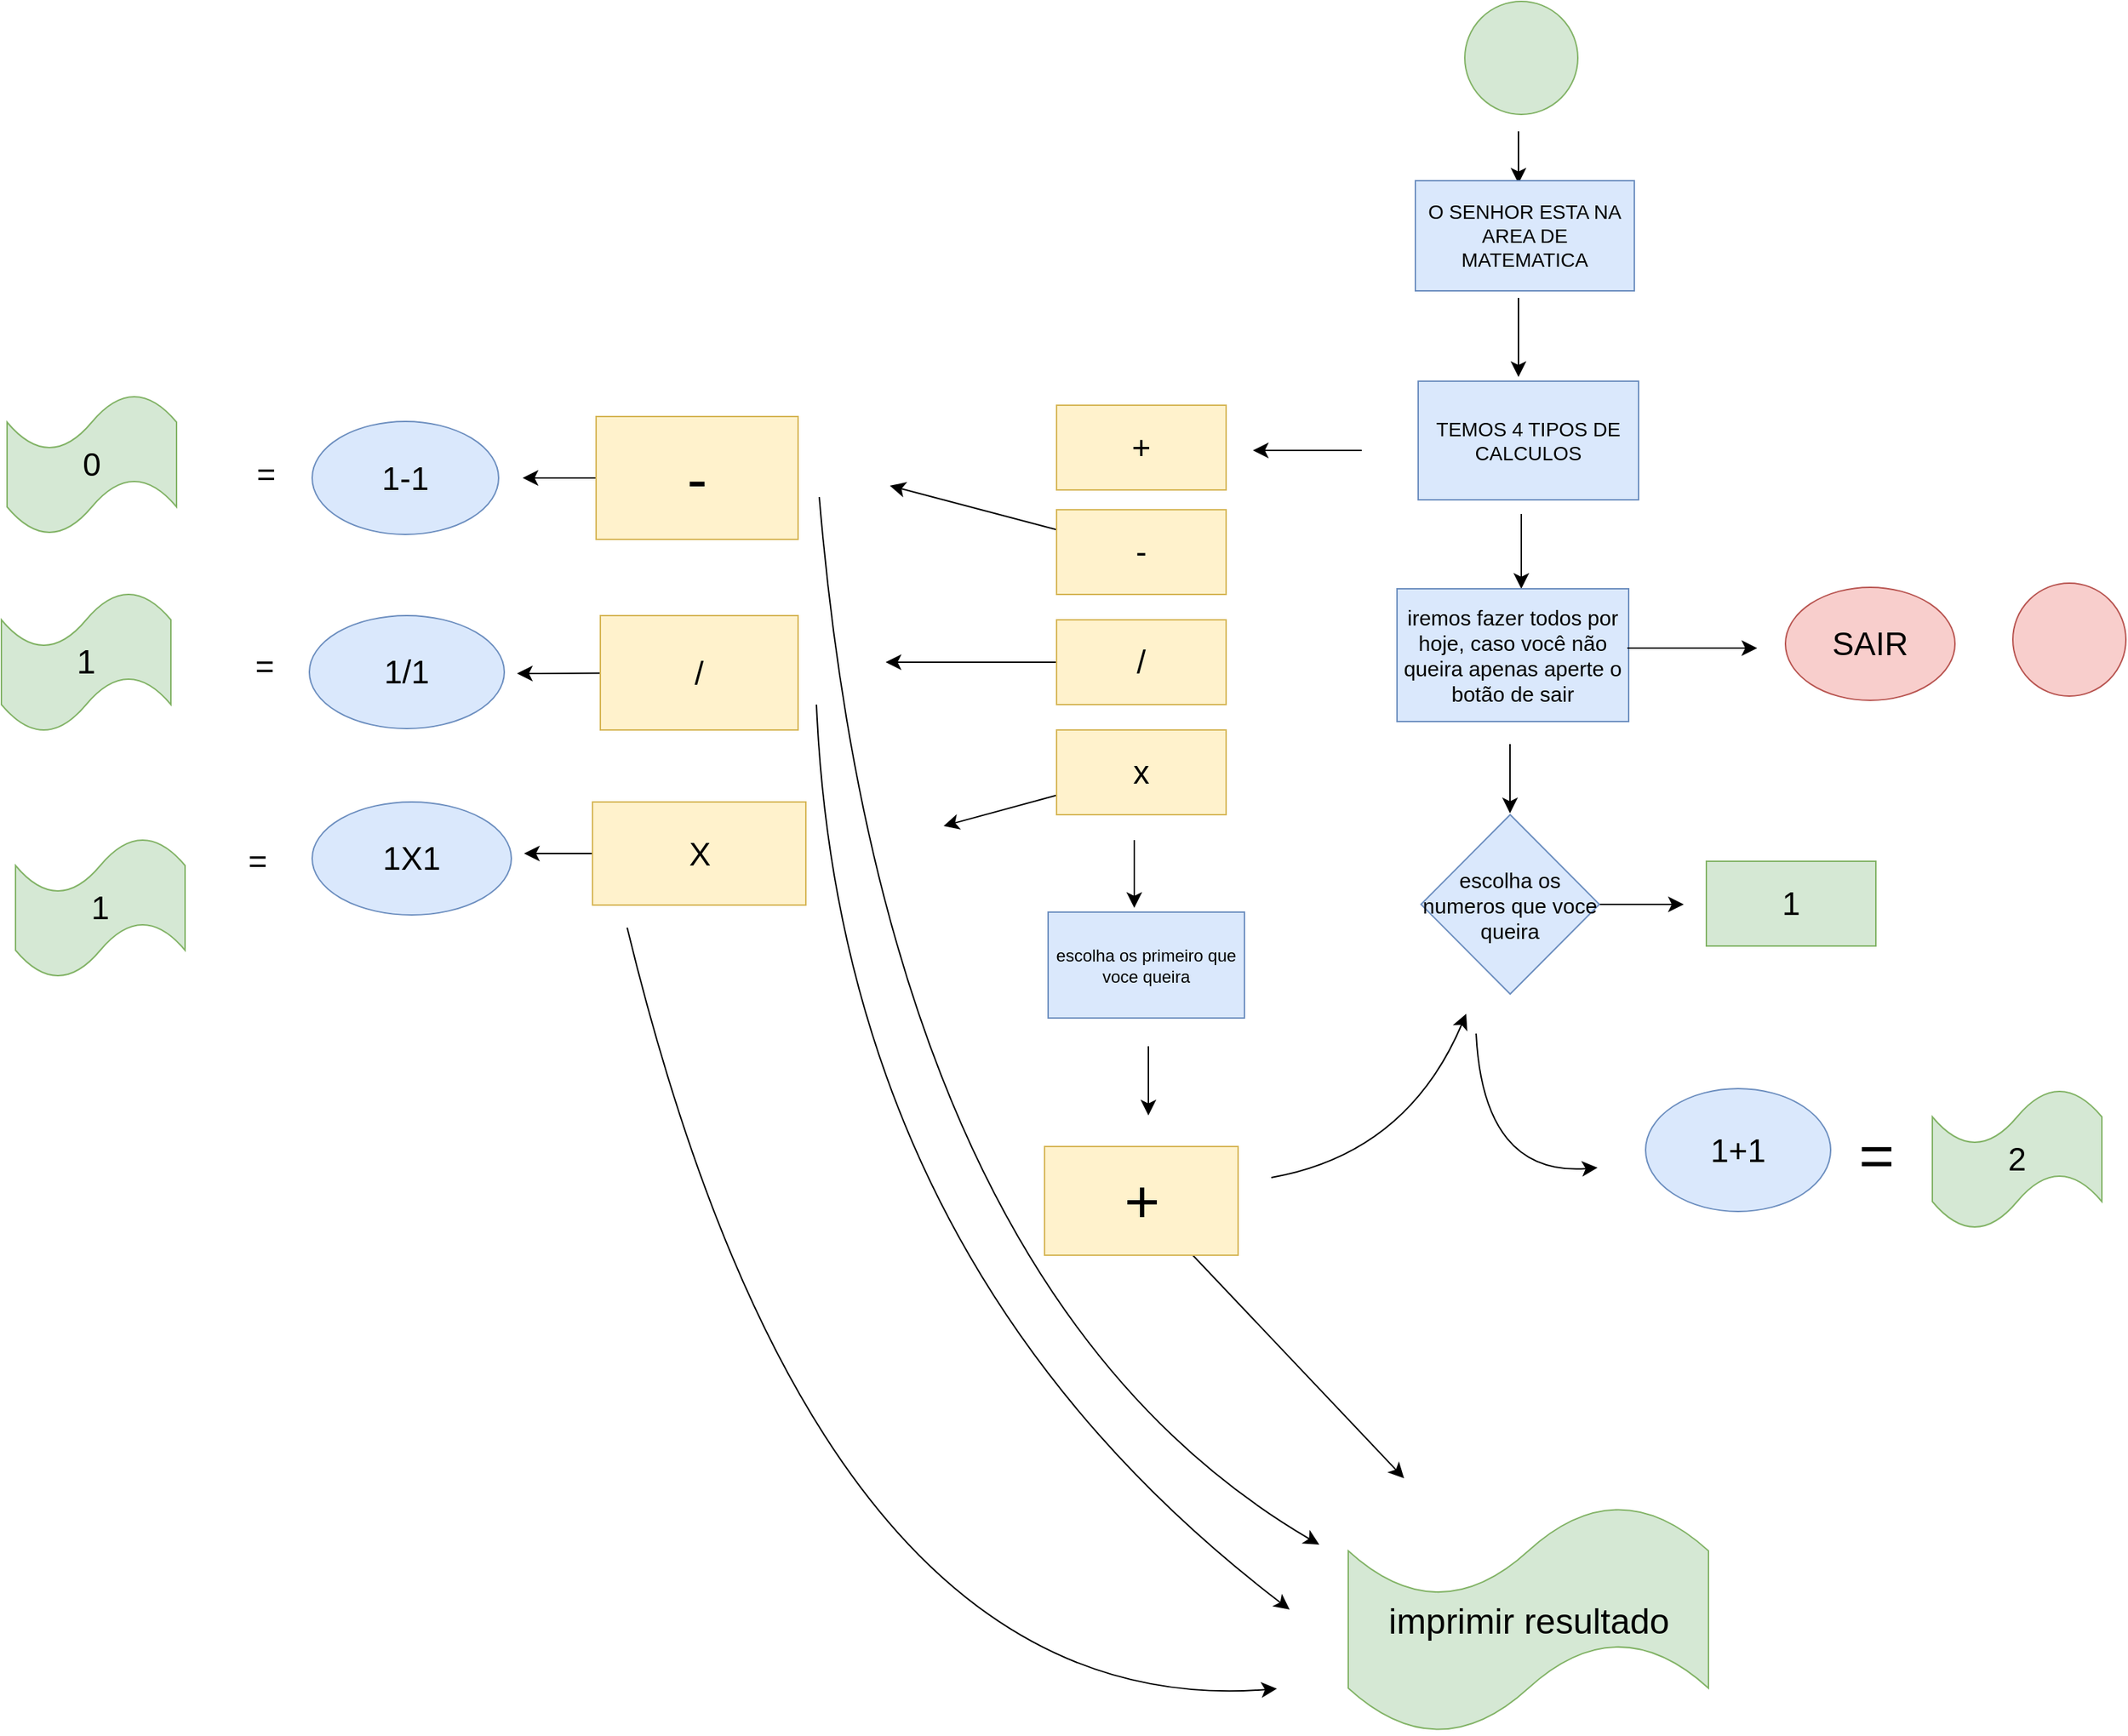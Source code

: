 <mxfile version="26.0.16" pages="3">
  <diagram id="3S0R9ikytFybtbG1wdAy" name="Página-2">
    <mxGraphModel dx="3807" dy="1895" grid="0" gridSize="10" guides="1" tooltips="1" connect="1" arrows="1" fold="1" page="0" pageScale="1" pageWidth="827" pageHeight="1169" math="0" shadow="0">
      <root>
        <mxCell id="0" />
        <mxCell id="1" parent="0" />
        <mxCell id="bWoDO4_oDenXUGjG4R-w-1" value="" style="ellipse;whiteSpace=wrap;html=1;fillColor=#d5e8d4;strokeColor=#82b366;" vertex="1" parent="1">
          <mxGeometry x="160" y="-178" width="80" height="80" as="geometry" />
        </mxCell>
        <mxCell id="bWoDO4_oDenXUGjG4R-w-2" value="" style="edgeStyle=none;orthogonalLoop=1;jettySize=auto;html=1;rounded=0;fontSize=12;startSize=8;endSize=8;curved=1;" edge="1" parent="1">
          <mxGeometry width="140" relative="1" as="geometry">
            <mxPoint x="198" y="-86" as="sourcePoint" />
            <mxPoint x="198" y="-49" as="targetPoint" />
            <Array as="points" />
          </mxGeometry>
        </mxCell>
        <mxCell id="bWoDO4_oDenXUGjG4R-w-3" value="&lt;font style=&quot;font-size: 14px;&quot;&gt;O SENHOR ESTA NA AREA DE MATEMATICA&lt;/font&gt;" style="whiteSpace=wrap;html=1;fillColor=#dae8fc;strokeColor=#6c8ebf;" vertex="1" parent="1">
          <mxGeometry x="125" y="-51" width="155" height="78" as="geometry" />
        </mxCell>
        <mxCell id="bWoDO4_oDenXUGjG4R-w-5" value="" style="edgeStyle=none;orthogonalLoop=1;jettySize=auto;html=1;rounded=0;fontSize=12;startSize=8;endSize=8;curved=1;" edge="1" parent="1">
          <mxGeometry width="140" relative="1" as="geometry">
            <mxPoint x="198" y="32" as="sourcePoint" />
            <mxPoint x="198" y="88" as="targetPoint" />
            <Array as="points" />
          </mxGeometry>
        </mxCell>
        <mxCell id="bWoDO4_oDenXUGjG4R-w-6" value="&lt;font style=&quot;font-size: 14px;&quot;&gt;TEMOS 4 TIPOS DE CALCULOS&lt;/font&gt;" style="whiteSpace=wrap;html=1;fillColor=#dae8fc;strokeColor=#6c8ebf;" vertex="1" parent="1">
          <mxGeometry x="127" y="91" width="156" height="84" as="geometry" />
        </mxCell>
        <mxCell id="bWoDO4_oDenXUGjG4R-w-7" value="" style="edgeStyle=none;orthogonalLoop=1;jettySize=auto;html=1;rounded=0;fontSize=12;startSize=8;endSize=8;curved=1;" edge="1" parent="1">
          <mxGeometry width="140" relative="1" as="geometry">
            <mxPoint x="87" y="140" as="sourcePoint" />
            <mxPoint x="10" y="140" as="targetPoint" />
            <Array as="points" />
          </mxGeometry>
        </mxCell>
        <mxCell id="bWoDO4_oDenXUGjG4R-w-8" value="&lt;font style=&quot;font-size: 23px;&quot;&gt;+&lt;/font&gt;" style="whiteSpace=wrap;html=1;fillColor=#fff2cc;strokeColor=#d6b656;" vertex="1" parent="1">
          <mxGeometry x="-129" y="108" width="120" height="60" as="geometry" />
        </mxCell>
        <mxCell id="yfc4QbvvwDG0wcQGJku0-13" style="edgeStyle=none;curved=1;rounded=0;orthogonalLoop=1;jettySize=auto;html=1;fontSize=12;startSize=8;endSize=8;" edge="1" parent="1" source="bWoDO4_oDenXUGjG4R-w-9">
          <mxGeometry relative="1" as="geometry">
            <mxPoint x="-247" y="165" as="targetPoint" />
          </mxGeometry>
        </mxCell>
        <mxCell id="bWoDO4_oDenXUGjG4R-w-9" value="&lt;font style=&quot;font-size: 23px;&quot;&gt;-&lt;/font&gt;" style="whiteSpace=wrap;html=1;fillColor=#fff2cc;strokeColor=#d6b656;" vertex="1" parent="1">
          <mxGeometry x="-129" y="182" width="120" height="60" as="geometry" />
        </mxCell>
        <mxCell id="yfc4QbvvwDG0wcQGJku0-19" style="edgeStyle=none;curved=1;rounded=0;orthogonalLoop=1;jettySize=auto;html=1;fontSize=12;startSize=8;endSize=8;" edge="1" parent="1" source="bWoDO4_oDenXUGjG4R-w-10">
          <mxGeometry relative="1" as="geometry">
            <mxPoint x="-250" y="290" as="targetPoint" />
          </mxGeometry>
        </mxCell>
        <mxCell id="bWoDO4_oDenXUGjG4R-w-10" value="&lt;font style=&quot;font-size: 23px;&quot;&gt;/&lt;/font&gt;" style="whiteSpace=wrap;html=1;fillColor=#fff2cc;strokeColor=#d6b656;" vertex="1" parent="1">
          <mxGeometry x="-129" y="260" width="120" height="60" as="geometry" />
        </mxCell>
        <mxCell id="yfc4QbvvwDG0wcQGJku0-20" style="edgeStyle=none;curved=1;rounded=0;orthogonalLoop=1;jettySize=auto;html=1;fontSize=12;startSize=8;endSize=8;" edge="1" parent="1" source="bWoDO4_oDenXUGjG4R-w-11">
          <mxGeometry relative="1" as="geometry">
            <mxPoint x="-209" y="406" as="targetPoint" />
          </mxGeometry>
        </mxCell>
        <mxCell id="bWoDO4_oDenXUGjG4R-w-11" value="&lt;font style=&quot;font-size: 23px;&quot;&gt;x&lt;/font&gt;" style="whiteSpace=wrap;html=1;fillColor=#fff2cc;strokeColor=#d6b656;" vertex="1" parent="1">
          <mxGeometry x="-129" y="338" width="120" height="60" as="geometry" />
        </mxCell>
        <mxCell id="bWoDO4_oDenXUGjG4R-w-12" value="" style="edgeStyle=none;orthogonalLoop=1;jettySize=auto;html=1;rounded=0;fontSize=12;startSize=8;endSize=8;curved=1;" edge="1" parent="1">
          <mxGeometry width="140" relative="1" as="geometry">
            <mxPoint x="200" y="185" as="sourcePoint" />
            <mxPoint x="200" y="238" as="targetPoint" />
            <Array as="points" />
          </mxGeometry>
        </mxCell>
        <mxCell id="bWoDO4_oDenXUGjG4R-w-14" style="edgeStyle=none;curved=1;rounded=0;orthogonalLoop=1;jettySize=auto;html=1;fontSize=12;startSize=8;endSize=8;" edge="1" parent="1" source="bWoDO4_oDenXUGjG4R-w-13">
          <mxGeometry relative="1" as="geometry">
            <mxPoint x="198.25" y="315" as="targetPoint" />
          </mxGeometry>
        </mxCell>
        <mxCell id="bWoDO4_oDenXUGjG4R-w-13" value="&lt;font style=&quot;font-size: 15px;&quot;&gt;iremos fazer todos por hoje, caso você não queira apenas aperte o botão de sair&lt;/font&gt;" style="whiteSpace=wrap;html=1;fillColor=#dae8fc;strokeColor=#6c8ebf;" vertex="1" parent="1">
          <mxGeometry x="112" y="238" width="164" height="94" as="geometry" />
        </mxCell>
        <mxCell id="bWoDO4_oDenXUGjG4R-w-15" value="" style="edgeStyle=none;orthogonalLoop=1;jettySize=auto;html=1;rounded=0;fontSize=12;startSize=8;endSize=8;curved=1;" edge="1" parent="1">
          <mxGeometry width="140" relative="1" as="geometry">
            <mxPoint x="192" y="348" as="sourcePoint" />
            <mxPoint x="192" y="397" as="targetPoint" />
            <Array as="points" />
          </mxGeometry>
        </mxCell>
        <mxCell id="yfc4QbvvwDG0wcQGJku0-11" style="edgeStyle=none;curved=1;rounded=0;orthogonalLoop=1;jettySize=auto;html=1;fontSize=12;startSize=8;endSize=8;" edge="1" parent="1" source="bWoDO4_oDenXUGjG4R-w-16">
          <mxGeometry relative="1" as="geometry">
            <mxPoint x="315" y="461.5" as="targetPoint" />
          </mxGeometry>
        </mxCell>
        <mxCell id="bWoDO4_oDenXUGjG4R-w-16" value="&lt;font style=&quot;font-size: 15px;&quot;&gt;escolha os numeros que voce queira&lt;/font&gt;" style="rhombus;whiteSpace=wrap;html=1;fillColor=#dae8fc;strokeColor=#6c8ebf;" vertex="1" parent="1">
          <mxGeometry x="129" y="398" width="126.25" height="127" as="geometry" />
        </mxCell>
        <mxCell id="bWoDO4_oDenXUGjG4R-w-17" value="" style="edgeStyle=none;orthogonalLoop=1;jettySize=auto;html=1;rounded=0;fontSize=12;startSize=8;endSize=8;curved=1;" edge="1" parent="1">
          <mxGeometry width="140" relative="1" as="geometry">
            <mxPoint x="-74" y="416" as="sourcePoint" />
            <mxPoint x="-74" y="464" as="targetPoint" />
            <Array as="points" />
          </mxGeometry>
        </mxCell>
        <mxCell id="bWoDO4_oDenXUGjG4R-w-18" value="escolha os primeiro que voce queira" style="whiteSpace=wrap;html=1;fillColor=#dae8fc;strokeColor=#6c8ebf;" vertex="1" parent="1">
          <mxGeometry x="-135" y="467" width="139" height="75" as="geometry" />
        </mxCell>
        <mxCell id="bWoDO4_oDenXUGjG4R-w-20" value="" style="edgeStyle=none;orthogonalLoop=1;jettySize=auto;html=1;rounded=0;fontSize=12;startSize=8;endSize=8;curved=1;" edge="1" parent="1">
          <mxGeometry width="140" relative="1" as="geometry">
            <mxPoint x="-64" y="562" as="sourcePoint" />
            <mxPoint x="-64" y="611" as="targetPoint" />
            <Array as="points" />
          </mxGeometry>
        </mxCell>
        <mxCell id="yfc4QbvvwDG0wcQGJku0-36" style="edgeStyle=none;curved=1;rounded=0;orthogonalLoop=1;jettySize=auto;html=1;fontSize=12;startSize=8;endSize=8;" edge="1" parent="1" source="H-FXYFrjYrHOLVvHYRJx-1">
          <mxGeometry relative="1" as="geometry">
            <mxPoint x="117" y="868" as="targetPoint" />
          </mxGeometry>
        </mxCell>
        <mxCell id="H-FXYFrjYrHOLVvHYRJx-1" value="&lt;font style=&quot;font-size: 43px;&quot;&gt;+&lt;/font&gt;" style="whiteSpace=wrap;html=1;fillColor=#fff2cc;strokeColor=#d6b656;" vertex="1" parent="1">
          <mxGeometry x="-137.5" y="633" width="137" height="77" as="geometry" />
        </mxCell>
        <mxCell id="H-FXYFrjYrHOLVvHYRJx-2" value="" style="edgeStyle=none;orthogonalLoop=1;jettySize=auto;html=1;rounded=0;fontSize=12;startSize=8;endSize=8;curved=1;" edge="1" parent="1">
          <mxGeometry width="140" relative="1" as="geometry">
            <mxPoint x="23" y="655" as="sourcePoint" />
            <mxPoint x="161" y="539" as="targetPoint" />
            <Array as="points">
              <mxPoint x="119" y="638" />
            </Array>
          </mxGeometry>
        </mxCell>
        <mxCell id="H-FXYFrjYrHOLVvHYRJx-3" value="" style="edgeStyle=none;orthogonalLoop=1;jettySize=auto;html=1;rounded=0;fontSize=12;startSize=8;endSize=8;curved=1;" edge="1" parent="1">
          <mxGeometry width="140" relative="1" as="geometry">
            <mxPoint x="168" y="553" as="sourcePoint" />
            <mxPoint x="254" y="648" as="targetPoint" />
            <Array as="points">
              <mxPoint x="173" y="654" />
            </Array>
          </mxGeometry>
        </mxCell>
        <mxCell id="H-FXYFrjYrHOLVvHYRJx-5" value="&lt;font style=&quot;font-size: 23px;&quot;&gt;1+1&lt;/font&gt;" style="ellipse;whiteSpace=wrap;html=1;fillColor=#dae8fc;strokeColor=#6c8ebf;" vertex="1" parent="1">
          <mxGeometry x="288" y="592" width="131" height="87" as="geometry" />
        </mxCell>
        <mxCell id="H-FXYFrjYrHOLVvHYRJx-6" value="&lt;font style=&quot;font-size: 43px;&quot;&gt;=&lt;/font&gt;" style="text;html=1;align=center;verticalAlign=middle;resizable=0;points=[];autosize=1;strokeColor=none;fillColor=none;fontSize=16;" vertex="1" parent="1">
          <mxGeometry x="429" y="607" width="43" height="64" as="geometry" />
        </mxCell>
        <mxCell id="yfc4QbvvwDG0wcQGJku0-2" value="&lt;font style=&quot;font-size: 23px;&quot;&gt;2&lt;/font&gt;" style="shape=tape;whiteSpace=wrap;html=1;fillColor=#d5e8d4;strokeColor=#82b366;" vertex="1" parent="1">
          <mxGeometry x="491" y="592" width="120" height="100" as="geometry" />
        </mxCell>
        <mxCell id="yfc4QbvvwDG0wcQGJku0-5" style="edgeStyle=none;curved=1;rounded=0;orthogonalLoop=1;jettySize=auto;html=1;fontSize=12;startSize=8;endSize=8;" edge="1" parent="1" source="yfc4QbvvwDG0wcQGJku0-3">
          <mxGeometry relative="1" as="geometry">
            <mxPoint x="-511" y="298" as="targetPoint" />
          </mxGeometry>
        </mxCell>
        <mxCell id="yfc4QbvvwDG0wcQGJku0-3" value="&lt;font style=&quot;font-size: 23px;&quot;&gt;/&lt;/font&gt;" style="whiteSpace=wrap;html=1;fillColor=#fff2cc;strokeColor=#d6b656;" vertex="1" parent="1">
          <mxGeometry x="-452" y="257" width="140" height="81" as="geometry" />
        </mxCell>
        <mxCell id="yfc4QbvvwDG0wcQGJku0-7" value="" style="edgeStyle=none;orthogonalLoop=1;jettySize=auto;html=1;rounded=0;fontSize=12;startSize=8;endSize=8;curved=1;" edge="1" parent="1">
          <mxGeometry width="140" relative="1" as="geometry">
            <mxPoint x="275" y="280" as="sourcePoint" />
            <mxPoint x="367" y="280" as="targetPoint" />
            <Array as="points" />
          </mxGeometry>
        </mxCell>
        <mxCell id="yfc4QbvvwDG0wcQGJku0-9" value="" style="ellipse;whiteSpace=wrap;html=1;fillColor=#f8cecc;strokeColor=#b85450;" vertex="1" parent="1">
          <mxGeometry x="548" y="234" width="80" height="80" as="geometry" />
        </mxCell>
        <mxCell id="yfc4QbvvwDG0wcQGJku0-10" value="&lt;font style=&quot;font-size: 23px;&quot;&gt;SAIR&lt;/font&gt;" style="ellipse;whiteSpace=wrap;html=1;fillColor=#f8cecc;strokeColor=#b85450;" vertex="1" parent="1">
          <mxGeometry x="387" y="237" width="120" height="80" as="geometry" />
        </mxCell>
        <mxCell id="yfc4QbvvwDG0wcQGJku0-12" value="&lt;font style=&quot;font-size: 23px;&quot;&gt;1&lt;/font&gt;" style="whiteSpace=wrap;html=1;fillColor=#d5e8d4;strokeColor=#82b366;" vertex="1" parent="1">
          <mxGeometry x="331" y="431" width="120" height="60" as="geometry" />
        </mxCell>
        <mxCell id="yfc4QbvvwDG0wcQGJku0-15" style="edgeStyle=none;curved=1;rounded=0;orthogonalLoop=1;jettySize=auto;html=1;fontSize=12;startSize=8;endSize=8;" edge="1" parent="1" source="yfc4QbvvwDG0wcQGJku0-14">
          <mxGeometry relative="1" as="geometry">
            <mxPoint x="-507" y="159.5" as="targetPoint" />
          </mxGeometry>
        </mxCell>
        <mxCell id="yfc4QbvvwDG0wcQGJku0-14" value="&lt;font style=&quot;font-size: 43px;&quot;&gt;-&lt;/font&gt;" style="whiteSpace=wrap;html=1;fillColor=#fff2cc;strokeColor=#d6b656;" vertex="1" parent="1">
          <mxGeometry x="-455" y="116" width="143" height="87" as="geometry" />
        </mxCell>
        <mxCell id="yfc4QbvvwDG0wcQGJku0-17" value="&lt;font style=&quot;font-size: 23px;&quot;&gt;1/1&lt;/font&gt;" style="ellipse;whiteSpace=wrap;html=1;fillColor=#dae8fc;strokeColor=#6c8ebf;" vertex="1" parent="1">
          <mxGeometry x="-658" y="257" width="138" height="80" as="geometry" />
        </mxCell>
        <mxCell id="yfc4QbvvwDG0wcQGJku0-18" value="&lt;font style=&quot;font-size: 23px;&quot;&gt;1-1&lt;/font&gt;" style="ellipse;whiteSpace=wrap;html=1;fillColor=#dae8fc;strokeColor=#6c8ebf;" vertex="1" parent="1">
          <mxGeometry x="-656" y="119.5" width="132" height="80" as="geometry" />
        </mxCell>
        <mxCell id="yfc4QbvvwDG0wcQGJku0-23" style="edgeStyle=none;curved=1;rounded=0;orthogonalLoop=1;jettySize=auto;html=1;fontSize=12;startSize=8;endSize=8;" edge="1" parent="1" source="yfc4QbvvwDG0wcQGJku0-21">
          <mxGeometry relative="1" as="geometry">
            <mxPoint x="-506" y="425.5" as="targetPoint" />
          </mxGeometry>
        </mxCell>
        <mxCell id="yfc4QbvvwDG0wcQGJku0-21" value="&lt;font style=&quot;font-size: 23px;&quot;&gt;X&lt;/font&gt;" style="whiteSpace=wrap;html=1;fillColor=#fff2cc;strokeColor=#d6b656;" vertex="1" parent="1">
          <mxGeometry x="-457.5" y="389" width="151" height="73" as="geometry" />
        </mxCell>
        <mxCell id="yfc4QbvvwDG0wcQGJku0-22" value="&lt;font style=&quot;font-size: 23px;&quot;&gt;1X1&lt;/font&gt;" style="ellipse;whiteSpace=wrap;html=1;fillColor=#dae8fc;strokeColor=#6c8ebf;" vertex="1" parent="1">
          <mxGeometry x="-656" y="389" width="141" height="80" as="geometry" />
        </mxCell>
        <mxCell id="yfc4QbvvwDG0wcQGJku0-24" value="&lt;font style=&quot;font-size: 23px;&quot;&gt;=&lt;/font&gt;" style="text;html=1;align=center;verticalAlign=middle;resizable=0;points=[];autosize=1;strokeColor=none;fillColor=none;fontSize=16;" vertex="1" parent="1">
          <mxGeometry x="-710.5" y="410.5" width="31" height="40" as="geometry" />
        </mxCell>
        <mxCell id="yfc4QbvvwDG0wcQGJku0-25" value="&lt;font style=&quot;font-size: 23px;&quot;&gt;=&lt;/font&gt;" style="text;html=1;align=center;verticalAlign=middle;resizable=0;points=[];autosize=1;strokeColor=none;fillColor=none;fontSize=16;" vertex="1" parent="1">
          <mxGeometry x="-705.5" y="272.5" width="31" height="40" as="geometry" />
        </mxCell>
        <mxCell id="yfc4QbvvwDG0wcQGJku0-26" value="&lt;font style=&quot;font-size: 23px;&quot;&gt;=&lt;/font&gt;" style="text;html=1;align=center;verticalAlign=middle;resizable=0;points=[];autosize=1;strokeColor=none;fillColor=none;fontSize=16;" vertex="1" parent="1">
          <mxGeometry x="-704.5" y="136.5" width="31" height="40" as="geometry" />
        </mxCell>
        <mxCell id="yfc4QbvvwDG0wcQGJku0-27" value="&lt;font style=&quot;font-size: 23px;&quot;&gt;0&lt;/font&gt;" style="shape=tape;whiteSpace=wrap;html=1;fillColor=#d5e8d4;strokeColor=#82b366;" vertex="1" parent="1">
          <mxGeometry x="-872" y="100" width="120" height="100" as="geometry" />
        </mxCell>
        <mxCell id="yfc4QbvvwDG0wcQGJku0-28" value="&lt;font style=&quot;font-size: 24px;&quot;&gt;1&lt;/font&gt;" style="shape=tape;whiteSpace=wrap;html=1;fillColor=#d5e8d4;strokeColor=#82b366;" vertex="1" parent="1">
          <mxGeometry x="-876" y="240" width="120" height="100" as="geometry" />
        </mxCell>
        <mxCell id="yfc4QbvvwDG0wcQGJku0-29" value="&lt;font style=&quot;font-size: 23px;&quot;&gt;1&lt;/font&gt;" style="shape=tape;whiteSpace=wrap;html=1;fillColor=#d5e8d4;strokeColor=#82b366;" vertex="1" parent="1">
          <mxGeometry x="-866" y="414" width="120" height="100" as="geometry" />
        </mxCell>
        <mxCell id="yfc4QbvvwDG0wcQGJku0-31" value="" style="edgeStyle=none;orthogonalLoop=1;jettySize=auto;html=1;rounded=0;fontSize=12;startSize=8;endSize=8;curved=1;" edge="1" parent="1">
          <mxGeometry width="140" relative="1" as="geometry">
            <mxPoint x="-297" y="173" as="sourcePoint" />
            <mxPoint x="57" y="915" as="targetPoint" />
            <Array as="points">
              <mxPoint x="-250" y="735" />
            </Array>
          </mxGeometry>
        </mxCell>
        <mxCell id="yfc4QbvvwDG0wcQGJku0-32" value="" style="edgeStyle=none;orthogonalLoop=1;jettySize=auto;html=1;rounded=0;fontSize=12;startSize=8;endSize=8;curved=1;" edge="1" parent="1">
          <mxGeometry width="140" relative="1" as="geometry">
            <mxPoint x="-299" y="320" as="sourcePoint" />
            <mxPoint x="36" y="961" as="targetPoint" />
            <Array as="points">
              <mxPoint x="-282" y="718" />
            </Array>
          </mxGeometry>
        </mxCell>
        <mxCell id="yfc4QbvvwDG0wcQGJku0-33" value="" style="edgeStyle=none;orthogonalLoop=1;jettySize=auto;html=1;rounded=0;fontSize=12;startSize=8;endSize=8;curved=1;" edge="1" parent="1">
          <mxGeometry width="140" relative="1" as="geometry">
            <mxPoint x="-433" y="478" as="sourcePoint" />
            <mxPoint x="27" y="1017" as="targetPoint" />
            <Array as="points">
              <mxPoint x="-296" y="1042" />
            </Array>
          </mxGeometry>
        </mxCell>
        <mxCell id="yfc4QbvvwDG0wcQGJku0-35" value="&lt;font style=&quot;font-size: 25px;&quot;&gt;imprimir resultado&lt;/font&gt;" style="shape=tape;whiteSpace=wrap;html=1;fillColor=#d5e8d4;strokeColor=#82b366;" vertex="1" parent="1">
          <mxGeometry x="77.5" y="887" width="255" height="162" as="geometry" />
        </mxCell>
      </root>
    </mxGraphModel>
  </diagram>
  <diagram id="HS02gYboRhNqghJ5La4G" name="Página-3">
    <mxGraphModel dx="1434" dy="1222" grid="0" gridSize="10" guides="1" tooltips="1" connect="1" arrows="1" fold="1" page="0" pageScale="1" pageWidth="827" pageHeight="1169" math="0" shadow="0">
      <root>
        <mxCell id="0" />
        <mxCell id="1" parent="0" />
        <mxCell id="hMxK8Nnisg0xX5_XyeXb-3" style="edgeStyle=none;curved=1;rounded=0;orthogonalLoop=1;jettySize=auto;html=1;fontSize=12;startSize=8;endSize=8;" edge="1" parent="1" source="hMxK8Nnisg0xX5_XyeXb-2">
          <mxGeometry relative="1" as="geometry">
            <mxPoint x="201" y="-40" as="targetPoint" />
          </mxGeometry>
        </mxCell>
        <mxCell id="hMxK8Nnisg0xX5_XyeXb-2" value="" style="ellipse;whiteSpace=wrap;html=1;fillColor=#d5e8d4;strokeColor=#82b366;" vertex="1" parent="1">
          <mxGeometry x="161" y="-157" width="80" height="80" as="geometry" />
        </mxCell>
        <mxCell id="hMxK8Nnisg0xX5_XyeXb-6" style="edgeStyle=none;curved=1;rounded=0;orthogonalLoop=1;jettySize=auto;html=1;fontSize=12;startSize=8;endSize=8;" edge="1" parent="1" source="hMxK8Nnisg0xX5_XyeXb-5">
          <mxGeometry relative="1" as="geometry">
            <mxPoint x="201" y="69" as="targetPoint" />
          </mxGeometry>
        </mxCell>
        <mxCell id="hMxK8Nnisg0xX5_XyeXb-5" value="voltaremos aos calculos" style="whiteSpace=wrap;html=1;fillColor=#dae8fc;strokeColor=#6c8ebf;" vertex="1" parent="1">
          <mxGeometry x="141" y="-22" width="120" height="60" as="geometry" />
        </mxCell>
        <mxCell id="hMxK8Nnisg0xX5_XyeXb-11" style="edgeStyle=none;curved=1;rounded=0;orthogonalLoop=1;jettySize=auto;html=1;fontSize=12;startSize=8;endSize=8;" edge="1" parent="1" source="hMxK8Nnisg0xX5_XyeXb-7">
          <mxGeometry relative="1" as="geometry">
            <mxPoint x="325" y="100" as="targetPoint" />
          </mxGeometry>
        </mxCell>
        <mxCell id="hMxK8Nnisg0xX5_XyeXb-12" style="edgeStyle=none;curved=1;rounded=0;orthogonalLoop=1;jettySize=auto;html=1;fontSize=12;startSize=8;endSize=8;" edge="1" parent="1" source="hMxK8Nnisg0xX5_XyeXb-7">
          <mxGeometry relative="1" as="geometry">
            <mxPoint x="334" y="196" as="targetPoint" />
          </mxGeometry>
        </mxCell>
        <mxCell id="hMxK8Nnisg0xX5_XyeXb-7" value="&lt;font&gt;digite os numeros que deseja usar hoje&lt;/font&gt;" style="rhombus;whiteSpace=wrap;html=1;fillColor=#dae8fc;strokeColor=#6c8ebf;" vertex="1" parent="1">
          <mxGeometry x="128.25" y="68" width="145.5" height="139" as="geometry" />
        </mxCell>
        <mxCell id="hMxK8Nnisg0xX5_XyeXb-13" style="edgeStyle=none;curved=1;rounded=0;orthogonalLoop=1;jettySize=auto;html=1;fontSize=12;startSize=8;endSize=8;" edge="1" parent="1" source="hMxK8Nnisg0xX5_XyeXb-9">
          <mxGeometry relative="1" as="geometry">
            <mxPoint x="505" y="87" as="targetPoint" />
          </mxGeometry>
        </mxCell>
        <mxCell id="_5IDJv6E5iBowE2MQrpH-2" style="edgeStyle=none;curved=1;rounded=0;orthogonalLoop=1;jettySize=auto;html=1;fontSize=12;startSize=8;endSize=8;" edge="1" parent="1" source="hMxK8Nnisg0xX5_XyeXb-9">
          <mxGeometry relative="1" as="geometry">
            <mxPoint x="416" y="-16" as="targetPoint" />
          </mxGeometry>
        </mxCell>
        <mxCell id="hMxK8Nnisg0xX5_XyeXb-9" value="&lt;font style=&quot;font-size: 24px;&quot;&gt;12&lt;/font&gt;" style="ellipse;whiteSpace=wrap;html=1;fillColor=#fff2cc;strokeColor=#d6b656;" vertex="1" parent="1">
          <mxGeometry x="337" y="47" width="120" height="80" as="geometry" />
        </mxCell>
        <mxCell id="hMxK8Nnisg0xX5_XyeXb-14" style="edgeStyle=none;curved=1;rounded=0;orthogonalLoop=1;jettySize=auto;html=1;fontSize=12;startSize=8;endSize=8;" edge="1" parent="1" source="hMxK8Nnisg0xX5_XyeXb-10">
          <mxGeometry relative="1" as="geometry">
            <mxPoint x="507" y="194" as="targetPoint" />
          </mxGeometry>
        </mxCell>
        <mxCell id="_5IDJv6E5iBowE2MQrpH-18" style="edgeStyle=none;curved=1;rounded=0;orthogonalLoop=1;jettySize=auto;html=1;fontSize=12;startSize=8;endSize=8;" edge="1" parent="1" source="hMxK8Nnisg0xX5_XyeXb-10">
          <mxGeometry relative="1" as="geometry">
            <mxPoint x="400" y="284" as="targetPoint" />
          </mxGeometry>
        </mxCell>
        <mxCell id="hMxK8Nnisg0xX5_XyeXb-10" value="&lt;font style=&quot;font-size: 24px;&quot;&gt;13&lt;/font&gt;" style="ellipse;whiteSpace=wrap;html=1;fillColor=#fff2cc;strokeColor=#d6b656;" vertex="1" parent="1">
          <mxGeometry x="340" y="154" width="120" height="80" as="geometry" />
        </mxCell>
        <mxCell id="hMxK8Nnisg0xX5_XyeXb-15" value="&lt;font style=&quot;font-size: 20px;&quot;&gt;par&lt;/font&gt;" style="shape=tape;whiteSpace=wrap;html=1;fillColor=#d5e8d4;strokeColor=#82b366;" vertex="1" parent="1">
          <mxGeometry x="515" y="27" width="120" height="100" as="geometry" />
        </mxCell>
        <mxCell id="hMxK8Nnisg0xX5_XyeXb-16" value="&lt;font style=&quot;font-size: 19px;&quot;&gt;impar&lt;/font&gt;" style="shape=tape;whiteSpace=wrap;html=1;fillColor=#d5e8d4;strokeColor=#82b366;" vertex="1" parent="1">
          <mxGeometry x="524" y="144" width="120" height="100" as="geometry" />
        </mxCell>
        <mxCell id="_5IDJv6E5iBowE2MQrpH-6" style="edgeStyle=none;curved=1;rounded=0;orthogonalLoop=1;jettySize=auto;html=1;fontSize=12;startSize=8;endSize=8;" edge="1" parent="1" source="_5IDJv6E5iBowE2MQrpH-5">
          <mxGeometry relative="1" as="geometry">
            <mxPoint x="535" y="-113" as="targetPoint" />
          </mxGeometry>
        </mxCell>
        <mxCell id="_5IDJv6E5iBowE2MQrpH-14" style="edgeStyle=none;curved=1;rounded=0;orthogonalLoop=1;jettySize=auto;html=1;fontSize=12;startSize=8;endSize=8;" edge="1" parent="1" source="_5IDJv6E5iBowE2MQrpH-5">
          <mxGeometry relative="1" as="geometry">
            <mxPoint x="513" y="-215" as="targetPoint" />
          </mxGeometry>
        </mxCell>
        <mxCell id="_5IDJv6E5iBowE2MQrpH-5" value="dividindo esse numero por 2 da ma resultado acima de 0?" style="rhombus;whiteSpace=wrap;html=1;fillColor=#dae8fc;strokeColor=#6c8ebf;" vertex="1" parent="1">
          <mxGeometry x="350" y="-187" width="135" height="148" as="geometry" />
        </mxCell>
        <mxCell id="_5IDJv6E5iBowE2MQrpH-9" value="SIM" style="shape=parallelogram;perimeter=parallelogramPerimeter;whiteSpace=wrap;html=1;fixedSize=1;fillColor=#d5e8d4;strokeColor=#82b366;" vertex="1" parent="1">
          <mxGeometry x="558" y="-176" width="120" height="60" as="geometry" />
        </mxCell>
        <mxCell id="_5IDJv6E5iBowE2MQrpH-13" value="" style="edgeStyle=none;orthogonalLoop=1;jettySize=auto;html=1;rounded=0;fontSize=12;startSize=8;endSize=8;curved=1;" edge="1" parent="1" source="_5IDJv6E5iBowE2MQrpH-9">
          <mxGeometry width="140" relative="1" as="geometry">
            <mxPoint x="706" y="-145" as="sourcePoint" />
            <mxPoint x="666" y="207" as="targetPoint" />
            <Array as="points">
              <mxPoint x="1046" y="214" />
            </Array>
          </mxGeometry>
        </mxCell>
        <mxCell id="_5IDJv6E5iBowE2MQrpH-16" value="NAO" style="shape=parallelogram;perimeter=parallelogramPerimeter;whiteSpace=wrap;html=1;fixedSize=1;fillColor=#f8cecc;strokeColor=#b85450;" vertex="1" parent="1">
          <mxGeometry x="515" y="-297" width="120" height="60" as="geometry" />
        </mxCell>
        <mxCell id="_5IDJv6E5iBowE2MQrpH-17" value="" style="edgeStyle=none;orthogonalLoop=1;jettySize=auto;html=1;rounded=0;fontSize=12;startSize=8;endSize=8;curved=1;exitX=1;exitY=0.75;exitDx=0;exitDy=0;" edge="1" parent="1" source="_5IDJv6E5iBowE2MQrpH-16">
          <mxGeometry width="140" relative="1" as="geometry">
            <mxPoint x="639" y="-262" as="sourcePoint" />
            <mxPoint x="650" y="70" as="targetPoint" />
            <Array as="points">
              <mxPoint x="702" y="-153" />
              <mxPoint x="698" y="-109" />
              <mxPoint x="688" y="-28" />
              <mxPoint x="688" y="59" />
            </Array>
          </mxGeometry>
        </mxCell>
        <mxCell id="_5IDJv6E5iBowE2MQrpH-19" value="&lt;font style=&quot;font-size: 15px;&quot;&gt;SE ALGUM NUMERO DIVIDIDO POR DOIS FOR ACIMA DE 0 ENTAO O MESMO SERIA IMPAR.&lt;/font&gt;&lt;div&gt;&lt;font style=&quot;font-size: 15px;&quot;&gt;&lt;br&gt;&lt;/font&gt;&lt;/div&gt;&lt;div&gt;&lt;font style=&quot;font-size: 15px;&quot;&gt;MAS SE ALGUM NUMERO DIVIDIDO POR 2 FOR 0 ENTAO O MESMO SERIA PAR.&lt;/font&gt;&lt;/div&gt;" style="whiteSpace=wrap;html=1;fillColor=#d5e8d4;strokeColor=#82b366;" vertex="1" parent="1">
          <mxGeometry x="196" y="296" width="437" height="110" as="geometry" />
        </mxCell>
      </root>
    </mxGraphModel>
  </diagram>
  <diagram id="OSz-mh4DYdL9cH4ju8RD" name="Página-4">
    <mxGraphModel dx="1834" dy="2022" grid="0" gridSize="10" guides="1" tooltips="1" connect="1" arrows="1" fold="1" page="0" pageScale="1" pageWidth="827" pageHeight="1169" math="0" shadow="0">
      <root>
        <mxCell id="0" />
        <mxCell id="1" parent="0" />
        <mxCell id="jWhtRKEb1BPocHoZ7X4h-2" style="edgeStyle=none;curved=1;rounded=0;orthogonalLoop=1;jettySize=auto;html=1;fontSize=12;startSize=8;endSize=8;" edge="1" parent="1" source="jWhtRKEb1BPocHoZ7X4h-1">
          <mxGeometry relative="1" as="geometry">
            <mxPoint x="194" y="-991" as="targetPoint" />
          </mxGeometry>
        </mxCell>
        <mxCell id="jWhtRKEb1BPocHoZ7X4h-1" value="" style="ellipse;whiteSpace=wrap;html=1;fillColor=#d5e8d4;strokeColor=#82b366;" vertex="1" parent="1">
          <mxGeometry x="154" y="-1100" width="80" height="80" as="geometry" />
        </mxCell>
        <mxCell id="J4nGh12vcE6tb0wce5ZK-1" style="edgeStyle=none;curved=1;rounded=0;orthogonalLoop=1;jettySize=auto;html=1;fontSize=12;startSize=8;endSize=8;" edge="1" parent="1" source="jWhtRKEb1BPocHoZ7X4h-4">
          <mxGeometry relative="1" as="geometry">
            <mxPoint x="80" y="-844" as="targetPoint" />
          </mxGeometry>
        </mxCell>
        <mxCell id="J4nGh12vcE6tb0wce5ZK-2" style="edgeStyle=none;curved=1;rounded=0;orthogonalLoop=1;jettySize=auto;html=1;fontSize=12;startSize=8;endSize=8;" edge="1" parent="1" source="jWhtRKEb1BPocHoZ7X4h-4">
          <mxGeometry relative="1" as="geometry">
            <mxPoint x="309" y="-843" as="targetPoint" />
          </mxGeometry>
        </mxCell>
        <mxCell id="T_Pmdtg_1rc47YaO9CoJ-3" style="edgeStyle=none;curved=1;rounded=0;orthogonalLoop=1;jettySize=auto;html=1;fontSize=12;startSize=8;endSize=8;" edge="1" parent="1" source="jWhtRKEb1BPocHoZ7X4h-4">
          <mxGeometry relative="1" as="geometry">
            <mxPoint x="194.25" y="-820" as="targetPoint" />
          </mxGeometry>
        </mxCell>
        <mxCell id="jWhtRKEb1BPocHoZ7X4h-4" value="&lt;font style=&quot;font-size: 16px;&quot;&gt;iremos lhe dar o nome de duas pessoas e uma de suas características&lt;/font&gt;" style="whiteSpace=wrap;html=1;fillColor=#dae8fc;strokeColor=#6c8ebf;" vertex="1" parent="1">
          <mxGeometry x="113.5" y="-990" width="161.5" height="124" as="geometry" />
        </mxCell>
        <mxCell id="T_Pmdtg_1rc47YaO9CoJ-5" style="edgeStyle=none;curved=1;rounded=0;orthogonalLoop=1;jettySize=auto;html=1;fontSize=12;startSize=8;endSize=8;" edge="1" parent="1" source="T_Pmdtg_1rc47YaO9CoJ-1">
          <mxGeometry relative="1" as="geometry">
            <mxPoint x="510" y="-728" as="targetPoint" />
          </mxGeometry>
        </mxCell>
        <mxCell id="T_Pmdtg_1rc47YaO9CoJ-1" value="&lt;font style=&quot;font-size: 19px;&quot;&gt;matheus 24 anos&lt;/font&gt;" style="whiteSpace=wrap;html=1;fillColor=#fff2cc;strokeColor=#d6b656;" vertex="1" parent="1">
          <mxGeometry x="355" y="-856" width="171" height="98" as="geometry" />
        </mxCell>
        <mxCell id="T_Pmdtg_1rc47YaO9CoJ-6" style="edgeStyle=none;curved=1;rounded=0;orthogonalLoop=1;jettySize=auto;html=1;fontSize=12;startSize=8;endSize=8;" edge="1" parent="1" source="T_Pmdtg_1rc47YaO9CoJ-2">
          <mxGeometry relative="1" as="geometry">
            <mxPoint x="-119" y="-731" as="targetPoint" />
          </mxGeometry>
        </mxCell>
        <mxCell id="T_Pmdtg_1rc47YaO9CoJ-2" value="&lt;font style=&quot;font-size: 19px;&quot;&gt;bruno 15 anos&amp;nbsp;&lt;/font&gt;" style="whiteSpace=wrap;html=1;fillColor=#fff2cc;strokeColor=#d6b656;" vertex="1" parent="1">
          <mxGeometry x="-95" y="-856" width="161" height="105" as="geometry" />
        </mxCell>
        <mxCell id="T_Pmdtg_1rc47YaO9CoJ-4" value="seu&lt;div&gt;&amp;nbsp;objetivo é falar quem é menor e quem é o menor de idade&amp;nbsp;&lt;/div&gt;" style="shape=parallelogram;perimeter=parallelogramPerimeter;whiteSpace=wrap;html=1;fixedSize=1;fillColor=#dae8fc;strokeColor=#6c8ebf;" vertex="1" parent="1">
          <mxGeometry x="99" y="-810" width="206" height="100" as="geometry" />
        </mxCell>
        <mxCell id="T_Pmdtg_1rc47YaO9CoJ-7" value="&lt;font style=&quot;font-size: 16px;&quot;&gt;maior de idade&lt;/font&gt;" style="shape=tape;whiteSpace=wrap;html=1;fillColor=#d5e8d4;strokeColor=#82b366;" vertex="1" parent="1">
          <mxGeometry x="492" y="-731" width="155" height="125" as="geometry" />
        </mxCell>
        <mxCell id="T_Pmdtg_1rc47YaO9CoJ-8" value="&lt;font style=&quot;font-size: 18px;&quot;&gt;menor e idade&lt;/font&gt;" style="shape=tape;whiteSpace=wrap;html=1;fillColor=#d5e8d4;strokeColor=#82b366;" vertex="1" parent="1">
          <mxGeometry x="-242" y="-721" width="160" height="119" as="geometry" />
        </mxCell>
      </root>
    </mxGraphModel>
  </diagram>
</mxfile>
